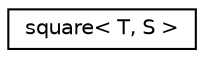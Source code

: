 digraph "Graphical Class Hierarchy"
{
 // LATEX_PDF_SIZE
  edge [fontname="Helvetica",fontsize="10",labelfontname="Helvetica",labelfontsize="10"];
  node [fontname="Helvetica",fontsize="10",shape=record];
  rankdir="LR";
  Node0 [label="square\< T, S \>",height=0.2,width=0.4,color="black", fillcolor="white", style="filled",URL="$structarm__compute_1_1detail_1_1square.xhtml",tooltip="Square activation object."];
}
